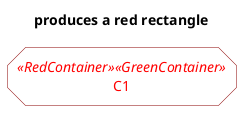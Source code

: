 {
  "sha1": "cuotpi1ay0626ef2pqvxsqp9k6j8itn",
  "insertion": {
    "when": "2024-06-01T09:03:02.114Z",
    "url": "https://forum.plantuml.net/15544/stereotype-priorities-changed-compared-implementations",
    "user": "plantuml@gmail.com"
  }
}
@startuml
    skinparam rectangle<<RedContainer>> {
        StereotypeFontColor red
        FontColor red
        BackgroundColor lightred
        BorderColor darkred
        RoundCorner 0
        DiagonalCorner 18
    }

    skinparam rectangle {
        StereotypeFontColor blue
        FontColor blue
    }
    
    skinparam rectangle<<ItalicContainer>> {
        FontStyle italic
        FontSize 8
    }
    
    skinparam rectangle<<GreenContainer>> {
        StereotypeFontColor green
        FontColor green
        BackgroundColor lightgreen
        BorderColor darkgreen
        RoundCorner 15
        DiagonalCorner 0
    }

	title produces a red rectangle
    rectangle  "C1"  <<RedContainer>><<GreenContainer>> as C1
@enduml
